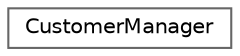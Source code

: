 digraph "Graphical Class Hierarchy"
{
 // LATEX_PDF_SIZE
  bgcolor="transparent";
  edge [fontname=Helvetica,fontsize=10,labelfontname=Helvetica,labelfontsize=10];
  node [fontname=Helvetica,fontsize=10,shape=box,height=0.2,width=0.4];
  rankdir="LR";
  Node0 [id="Node000000",label="CustomerManager",height=0.2,width=0.4,color="grey40", fillcolor="white", style="filled",URL="$class_customer_manager.html",tooltip="Lớp chịu trách nhiệm quản lý các thao tác liên quan đến khách hàng, bao gồm thêm, xóa,..."];
}
